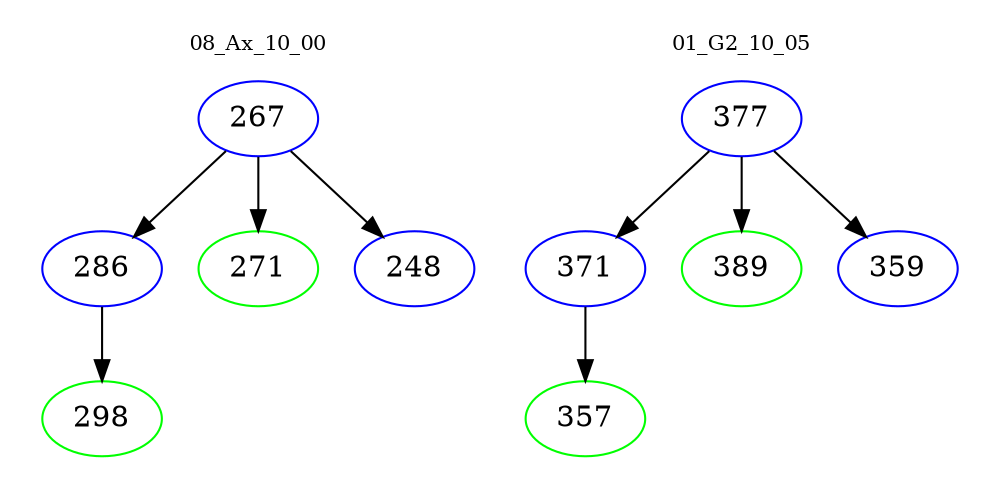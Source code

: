 digraph{
subgraph cluster_0 {
color = white
label = "08_Ax_10_00";
fontsize=10;
T0_267 [label="267", color="blue"]
T0_267 -> T0_286 [color="black"]
T0_286 [label="286", color="blue"]
T0_286 -> T0_298 [color="black"]
T0_298 [label="298", color="green"]
T0_267 -> T0_271 [color="black"]
T0_271 [label="271", color="green"]
T0_267 -> T0_248 [color="black"]
T0_248 [label="248", color="blue"]
}
subgraph cluster_1 {
color = white
label = "01_G2_10_05";
fontsize=10;
T1_377 [label="377", color="blue"]
T1_377 -> T1_371 [color="black"]
T1_371 [label="371", color="blue"]
T1_371 -> T1_357 [color="black"]
T1_357 [label="357", color="green"]
T1_377 -> T1_389 [color="black"]
T1_389 [label="389", color="green"]
T1_377 -> T1_359 [color="black"]
T1_359 [label="359", color="blue"]
}
}
